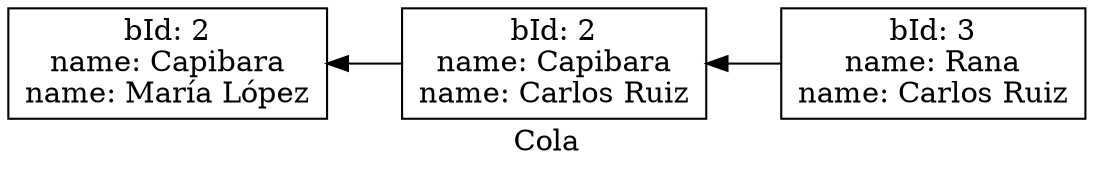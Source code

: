 digraph G {
            rankdir="RL";
            label="Cola";
            node[shape=box];
        nodo0[label="bId: 3\nname: Rana\nname: Carlos Ruiz\n"];
nodo1[label="bId: 2\nname: Capibara\nname: Carlos Ruiz\n"];
nodo2[label="bId: 2\nname: Capibara\nname: María López\n"];
nodo0 -> nodo1;
nodo1 -> nodo2;
}